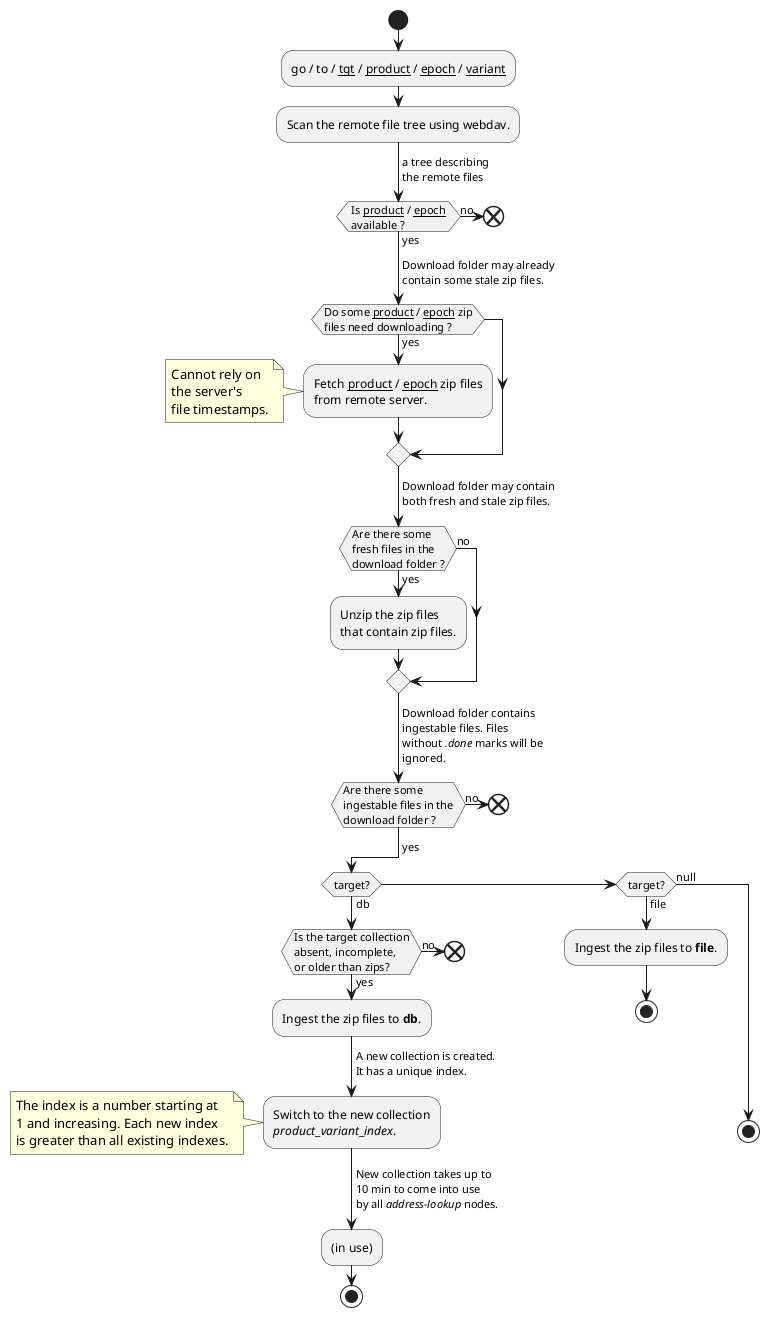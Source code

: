 @startuml

start

:go / to / __tgt__ / __product__ / __epoch__ / __variant__;

:Scan the remote file tree using webdav.;

-> a tree describing\nthe remote files;

if ( Is __product__ / __epoch__ \n available ?) then (no)
  end

else (yes)
endif

-> Download folder may already\ncontain some stale zip files.;

if (Do some __product__ / __epoch__ zip\nfiles need downloading ?) then (yes)

  :Fetch __product__ / __epoch__ zip files\nfrom remote server.;
  note left: Cannot rely on\nthe server's\nfile timestamps.

endif

-> Download folder may contain\nboth fresh and stale zip files.;

if (Are there some\nfresh files in the\ndownload folder ?) then (yes)
  :Unzip the zip files\nthat contain zip files.;
else (no)
endif


-> Download folder contains\ningestable files. Files\nwithout //.done// marks will be\nignored.;

if (Are there some\ningestable files in the\ndownload folder ?) then (no)
  end
endif

->yes;

if (target?) then (db)

  if (Is the target collection\nabsent, incomplete,\nor older than zips?) then (no)
    end

  else (yes)
    :Ingest the zip files to **db**.;

    -> A new collection is created.\nIt has a unique index.;

    :Switch to the new collection\n//product//_//variant//_//index//.;

    -> New collection takes up to\n10 min to come into use\nby all //address-lookup// nodes.;

    note left: The index is a number starting at\n1 and increasing. Each new index\nis greater than all existing indexes.

    :(in use);
    stop
    endif

elseif (target?) then (file)

  :Ingest the zip files to **file**.;
  stop

else (null)
  stop
endif



@enduml
